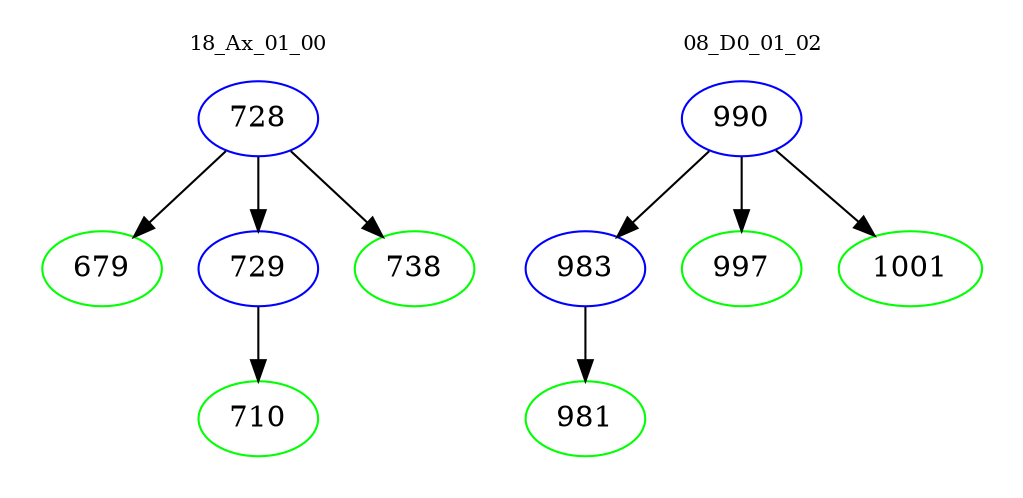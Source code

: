 digraph{
subgraph cluster_0 {
color = white
label = "18_Ax_01_00";
fontsize=10;
T0_728 [label="728", color="blue"]
T0_728 -> T0_679 [color="black"]
T0_679 [label="679", color="green"]
T0_728 -> T0_729 [color="black"]
T0_729 [label="729", color="blue"]
T0_729 -> T0_710 [color="black"]
T0_710 [label="710", color="green"]
T0_728 -> T0_738 [color="black"]
T0_738 [label="738", color="green"]
}
subgraph cluster_1 {
color = white
label = "08_D0_01_02";
fontsize=10;
T1_990 [label="990", color="blue"]
T1_990 -> T1_983 [color="black"]
T1_983 [label="983", color="blue"]
T1_983 -> T1_981 [color="black"]
T1_981 [label="981", color="green"]
T1_990 -> T1_997 [color="black"]
T1_997 [label="997", color="green"]
T1_990 -> T1_1001 [color="black"]
T1_1001 [label="1001", color="green"]
}
}
